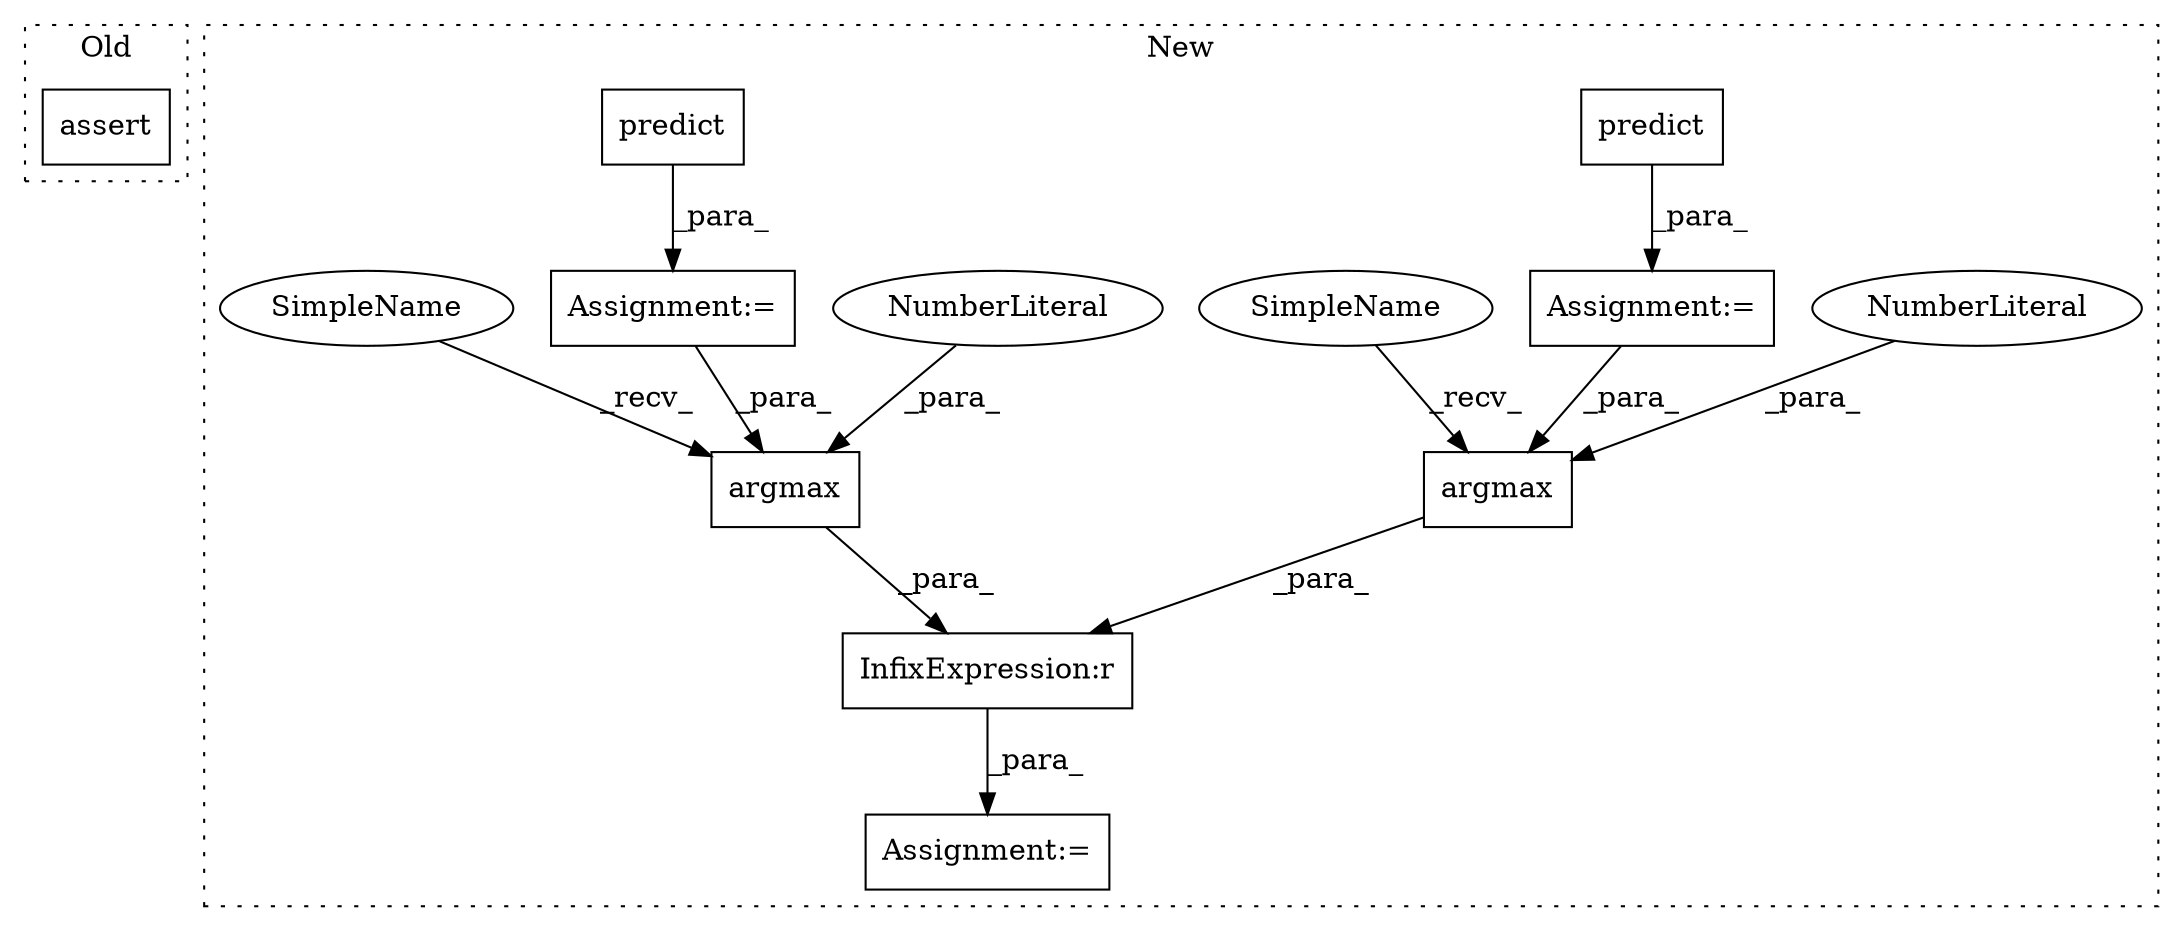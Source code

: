 digraph G {
subgraph cluster0 {
1 [label="assert" a="32" s="5974,6075" l="9,1" shape="box"];
label = "Old";
style="dotted";
}
subgraph cluster1 {
2 [label="argmax" a="32" s="6090,6105" l="7,1" shape="box"];
3 [label="Assignment:=" a="7" s="6115" l="1" shape="box"];
4 [label="NumberLiteral" a="34" s="6104" l="1" shape="ellipse"];
5 [label="argmax" a="32" s="6055,6070" l="7,1" shape="box"];
6 [label="NumberLiteral" a="34" s="6069" l="1" shape="ellipse"];
7 [label="InfixExpression:r" a="27" s="6133" l="4" shape="box"];
8 [label="predict" a="32" s="5929,5965" l="8,1" shape="box"];
9 [label="Assignment:=" a="7" s="5978" l="1" shape="box"];
10 [label="predict" a="32" s="5999,6035" l="8,1" shape="box"];
11 [label="Assignment:=" a="7" s="5909" l="1" shape="box"];
12 [label="SimpleName" a="42" s="6049" l="5" shape="ellipse"];
13 [label="SimpleName" a="42" s="6084" l="5" shape="ellipse"];
label = "New";
style="dotted";
}
2 -> 7 [label="_para_"];
4 -> 2 [label="_para_"];
5 -> 7 [label="_para_"];
6 -> 5 [label="_para_"];
7 -> 3 [label="_para_"];
8 -> 11 [label="_para_"];
9 -> 2 [label="_para_"];
10 -> 9 [label="_para_"];
11 -> 5 [label="_para_"];
12 -> 5 [label="_recv_"];
13 -> 2 [label="_recv_"];
}